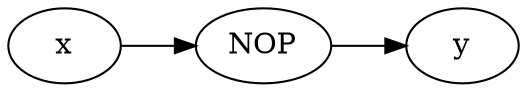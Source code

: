 digraph {
    x[label="x"]
    y[label="y"]
    nop[label="NOP"];

    x -> nop;
    nop -> y;

    rankdir=LR;
}

